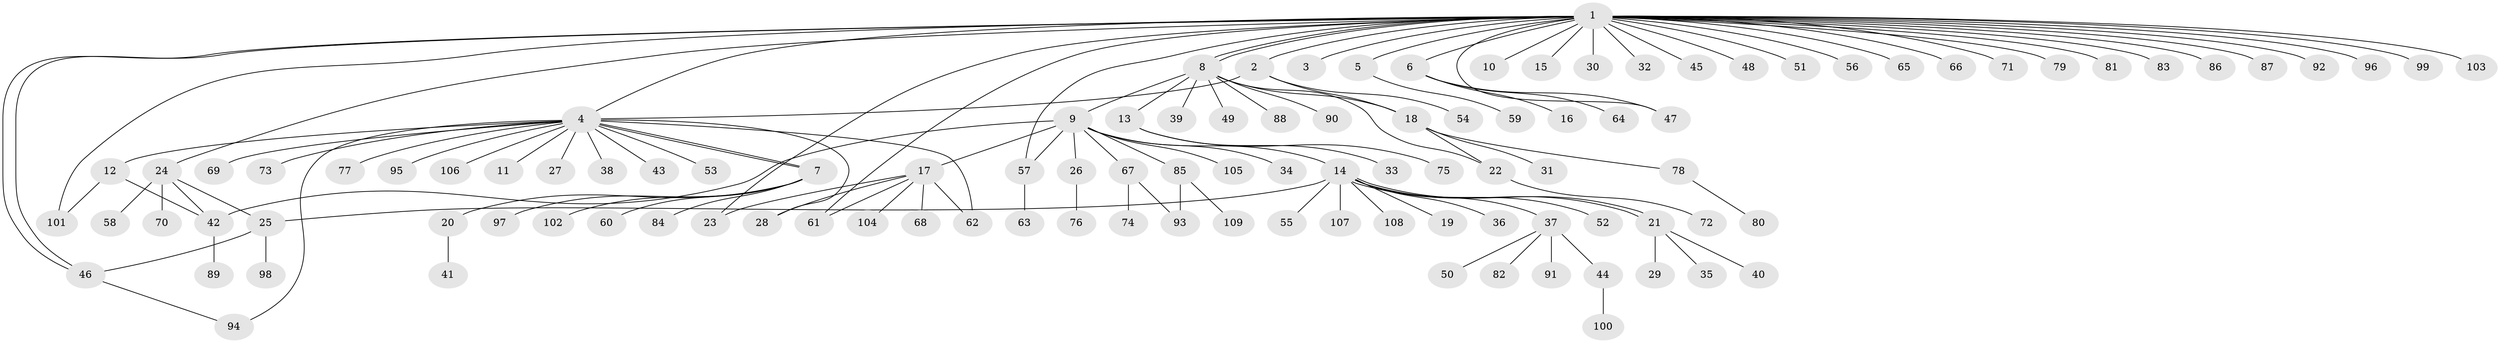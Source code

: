 // coarse degree distribution, {8: 0.03636363636363636, 3: 0.16363636363636364, 6: 0.03636363636363636, 15: 0.01818181818181818, 1: 0.5818181818181818, 5: 0.01818181818181818, 2: 0.09090909090909091, 9: 0.01818181818181818, 4: 0.03636363636363636}
// Generated by graph-tools (version 1.1) at 2025/50/03/04/25 22:50:39]
// undirected, 109 vertices, 128 edges
graph export_dot {
  node [color=gray90,style=filled];
  1;
  2;
  3;
  4;
  5;
  6;
  7;
  8;
  9;
  10;
  11;
  12;
  13;
  14;
  15;
  16;
  17;
  18;
  19;
  20;
  21;
  22;
  23;
  24;
  25;
  26;
  27;
  28;
  29;
  30;
  31;
  32;
  33;
  34;
  35;
  36;
  37;
  38;
  39;
  40;
  41;
  42;
  43;
  44;
  45;
  46;
  47;
  48;
  49;
  50;
  51;
  52;
  53;
  54;
  55;
  56;
  57;
  58;
  59;
  60;
  61;
  62;
  63;
  64;
  65;
  66;
  67;
  68;
  69;
  70;
  71;
  72;
  73;
  74;
  75;
  76;
  77;
  78;
  79;
  80;
  81;
  82;
  83;
  84;
  85;
  86;
  87;
  88;
  89;
  90;
  91;
  92;
  93;
  94;
  95;
  96;
  97;
  98;
  99;
  100;
  101;
  102;
  103;
  104;
  105;
  106;
  107;
  108;
  109;
  1 -- 2;
  1 -- 3;
  1 -- 4;
  1 -- 5;
  1 -- 6;
  1 -- 8;
  1 -- 8;
  1 -- 10;
  1 -- 15;
  1 -- 23;
  1 -- 24;
  1 -- 30;
  1 -- 32;
  1 -- 45;
  1 -- 46;
  1 -- 46;
  1 -- 47;
  1 -- 48;
  1 -- 51;
  1 -- 56;
  1 -- 57;
  1 -- 61;
  1 -- 65;
  1 -- 66;
  1 -- 71;
  1 -- 79;
  1 -- 81;
  1 -- 83;
  1 -- 86;
  1 -- 87;
  1 -- 92;
  1 -- 96;
  1 -- 99;
  1 -- 101;
  1 -- 103;
  2 -- 4;
  2 -- 18;
  2 -- 54;
  4 -- 7;
  4 -- 7;
  4 -- 11;
  4 -- 12;
  4 -- 27;
  4 -- 28;
  4 -- 38;
  4 -- 43;
  4 -- 53;
  4 -- 62;
  4 -- 69;
  4 -- 73;
  4 -- 77;
  4 -- 94;
  4 -- 95;
  4 -- 106;
  5 -- 59;
  6 -- 16;
  6 -- 47;
  6 -- 64;
  7 -- 20;
  7 -- 60;
  7 -- 84;
  7 -- 97;
  7 -- 102;
  8 -- 9;
  8 -- 13;
  8 -- 18;
  8 -- 22;
  8 -- 39;
  8 -- 49;
  8 -- 88;
  8 -- 90;
  9 -- 14;
  9 -- 17;
  9 -- 26;
  9 -- 34;
  9 -- 42;
  9 -- 57;
  9 -- 67;
  9 -- 85;
  9 -- 105;
  12 -- 42;
  12 -- 101;
  13 -- 33;
  13 -- 75;
  14 -- 19;
  14 -- 21;
  14 -- 21;
  14 -- 25;
  14 -- 36;
  14 -- 37;
  14 -- 52;
  14 -- 55;
  14 -- 107;
  14 -- 108;
  17 -- 23;
  17 -- 28;
  17 -- 61;
  17 -- 62;
  17 -- 68;
  17 -- 104;
  18 -- 22;
  18 -- 31;
  18 -- 78;
  20 -- 41;
  21 -- 29;
  21 -- 35;
  21 -- 40;
  22 -- 72;
  24 -- 25;
  24 -- 42;
  24 -- 58;
  24 -- 70;
  25 -- 46;
  25 -- 98;
  26 -- 76;
  37 -- 44;
  37 -- 50;
  37 -- 82;
  37 -- 91;
  42 -- 89;
  44 -- 100;
  46 -- 94;
  57 -- 63;
  67 -- 74;
  67 -- 93;
  78 -- 80;
  85 -- 93;
  85 -- 109;
}
